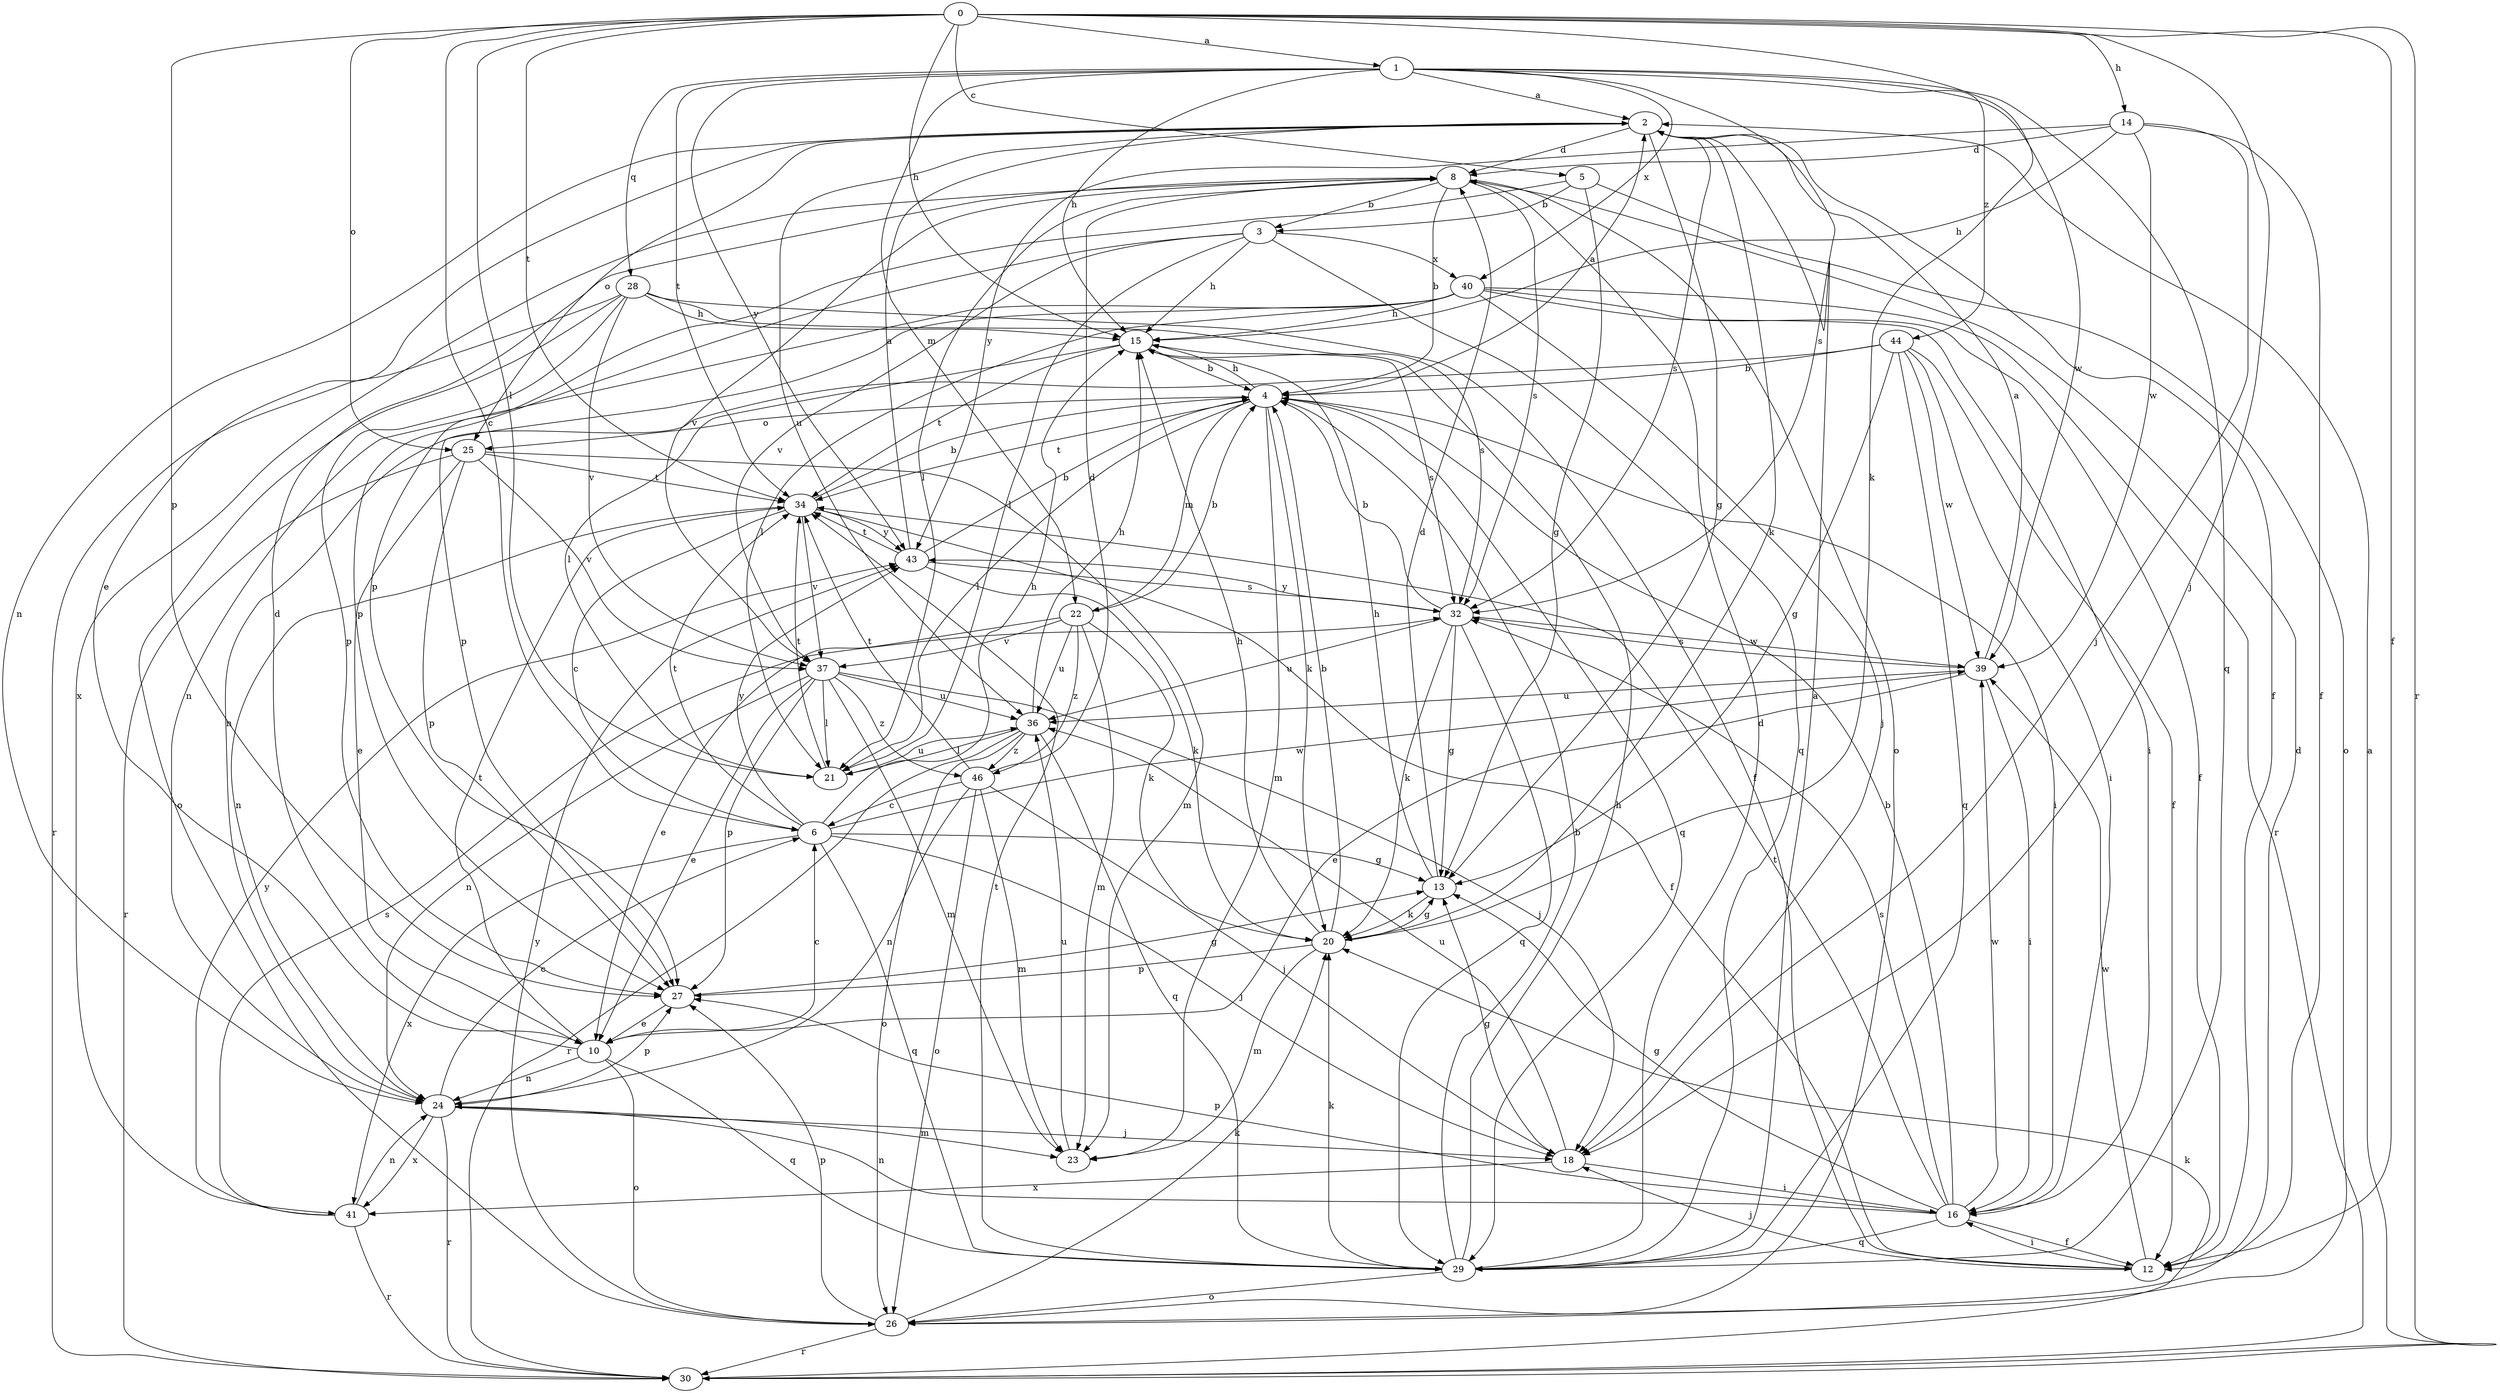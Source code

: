 strict digraph  {
0;
1;
2;
3;
4;
5;
6;
8;
10;
12;
13;
14;
15;
16;
18;
20;
21;
22;
23;
24;
25;
26;
27;
28;
29;
30;
32;
34;
36;
37;
39;
40;
41;
43;
44;
46;
0 -> 1  [label=a];
0 -> 5  [label=c];
0 -> 6  [label=c];
0 -> 12  [label=f];
0 -> 14  [label=h];
0 -> 15  [label=h];
0 -> 18  [label=j];
0 -> 20  [label=k];
0 -> 21  [label=l];
0 -> 25  [label=o];
0 -> 27  [label=p];
0 -> 30  [label=r];
0 -> 34  [label=t];
1 -> 2  [label=a];
1 -> 15  [label=h];
1 -> 22  [label=m];
1 -> 28  [label=q];
1 -> 29  [label=q];
1 -> 32  [label=s];
1 -> 34  [label=t];
1 -> 39  [label=w];
1 -> 40  [label=x];
1 -> 43  [label=y];
1 -> 44  [label=z];
2 -> 8  [label=d];
2 -> 10  [label=e];
2 -> 12  [label=f];
2 -> 13  [label=g];
2 -> 20  [label=k];
2 -> 24  [label=n];
2 -> 25  [label=o];
2 -> 32  [label=s];
2 -> 36  [label=u];
3 -> 15  [label=h];
3 -> 21  [label=l];
3 -> 27  [label=p];
3 -> 29  [label=q];
3 -> 37  [label=v];
3 -> 40  [label=x];
4 -> 2  [label=a];
4 -> 15  [label=h];
4 -> 16  [label=i];
4 -> 20  [label=k];
4 -> 21  [label=l];
4 -> 22  [label=m];
4 -> 23  [label=m];
4 -> 25  [label=o];
4 -> 29  [label=q];
4 -> 34  [label=t];
5 -> 3  [label=b];
5 -> 13  [label=g];
5 -> 26  [label=o];
5 -> 27  [label=p];
6 -> 13  [label=g];
6 -> 15  [label=h];
6 -> 18  [label=j];
6 -> 29  [label=q];
6 -> 34  [label=t];
6 -> 39  [label=w];
6 -> 41  [label=x];
6 -> 43  [label=y];
8 -> 3  [label=b];
8 -> 4  [label=b];
8 -> 21  [label=l];
8 -> 26  [label=o];
8 -> 32  [label=s];
8 -> 37  [label=v];
8 -> 41  [label=x];
10 -> 6  [label=c];
10 -> 8  [label=d];
10 -> 24  [label=n];
10 -> 26  [label=o];
10 -> 29  [label=q];
10 -> 34  [label=t];
12 -> 16  [label=i];
12 -> 18  [label=j];
12 -> 39  [label=w];
13 -> 8  [label=d];
13 -> 15  [label=h];
13 -> 20  [label=k];
14 -> 8  [label=d];
14 -> 12  [label=f];
14 -> 15  [label=h];
14 -> 18  [label=j];
14 -> 39  [label=w];
14 -> 43  [label=y];
15 -> 4  [label=b];
15 -> 21  [label=l];
15 -> 32  [label=s];
15 -> 34  [label=t];
16 -> 4  [label=b];
16 -> 12  [label=f];
16 -> 13  [label=g];
16 -> 24  [label=n];
16 -> 27  [label=p];
16 -> 29  [label=q];
16 -> 32  [label=s];
16 -> 34  [label=t];
16 -> 39  [label=w];
18 -> 13  [label=g];
18 -> 16  [label=i];
18 -> 36  [label=u];
18 -> 41  [label=x];
20 -> 4  [label=b];
20 -> 13  [label=g];
20 -> 15  [label=h];
20 -> 23  [label=m];
20 -> 27  [label=p];
21 -> 34  [label=t];
21 -> 36  [label=u];
22 -> 4  [label=b];
22 -> 10  [label=e];
22 -> 20  [label=k];
22 -> 23  [label=m];
22 -> 36  [label=u];
22 -> 37  [label=v];
22 -> 46  [label=z];
23 -> 36  [label=u];
24 -> 6  [label=c];
24 -> 18  [label=j];
24 -> 23  [label=m];
24 -> 27  [label=p];
24 -> 30  [label=r];
24 -> 41  [label=x];
25 -> 10  [label=e];
25 -> 23  [label=m];
25 -> 27  [label=p];
25 -> 30  [label=r];
25 -> 34  [label=t];
25 -> 37  [label=v];
26 -> 8  [label=d];
26 -> 20  [label=k];
26 -> 27  [label=p];
26 -> 30  [label=r];
26 -> 43  [label=y];
27 -> 10  [label=e];
27 -> 13  [label=g];
28 -> 12  [label=f];
28 -> 15  [label=h];
28 -> 26  [label=o];
28 -> 27  [label=p];
28 -> 30  [label=r];
28 -> 32  [label=s];
28 -> 37  [label=v];
29 -> 2  [label=a];
29 -> 4  [label=b];
29 -> 8  [label=d];
29 -> 15  [label=h];
29 -> 20  [label=k];
29 -> 26  [label=o];
29 -> 34  [label=t];
30 -> 2  [label=a];
30 -> 20  [label=k];
32 -> 4  [label=b];
32 -> 13  [label=g];
32 -> 20  [label=k];
32 -> 29  [label=q];
32 -> 36  [label=u];
32 -> 39  [label=w];
32 -> 43  [label=y];
34 -> 4  [label=b];
34 -> 6  [label=c];
34 -> 12  [label=f];
34 -> 24  [label=n];
34 -> 37  [label=v];
34 -> 43  [label=y];
36 -> 15  [label=h];
36 -> 21  [label=l];
36 -> 26  [label=o];
36 -> 29  [label=q];
36 -> 30  [label=r];
36 -> 46  [label=z];
37 -> 10  [label=e];
37 -> 18  [label=j];
37 -> 21  [label=l];
37 -> 23  [label=m];
37 -> 24  [label=n];
37 -> 27  [label=p];
37 -> 36  [label=u];
37 -> 46  [label=z];
39 -> 2  [label=a];
39 -> 10  [label=e];
39 -> 16  [label=i];
39 -> 32  [label=s];
39 -> 36  [label=u];
40 -> 12  [label=f];
40 -> 15  [label=h];
40 -> 16  [label=i];
40 -> 18  [label=j];
40 -> 21  [label=l];
40 -> 24  [label=n];
40 -> 27  [label=p];
40 -> 30  [label=r];
41 -> 24  [label=n];
41 -> 30  [label=r];
41 -> 32  [label=s];
41 -> 43  [label=y];
43 -> 2  [label=a];
43 -> 4  [label=b];
43 -> 20  [label=k];
43 -> 32  [label=s];
43 -> 34  [label=t];
44 -> 4  [label=b];
44 -> 12  [label=f];
44 -> 13  [label=g];
44 -> 16  [label=i];
44 -> 24  [label=n];
44 -> 29  [label=q];
44 -> 39  [label=w];
46 -> 6  [label=c];
46 -> 8  [label=d];
46 -> 18  [label=j];
46 -> 23  [label=m];
46 -> 24  [label=n];
46 -> 26  [label=o];
46 -> 34  [label=t];
}
